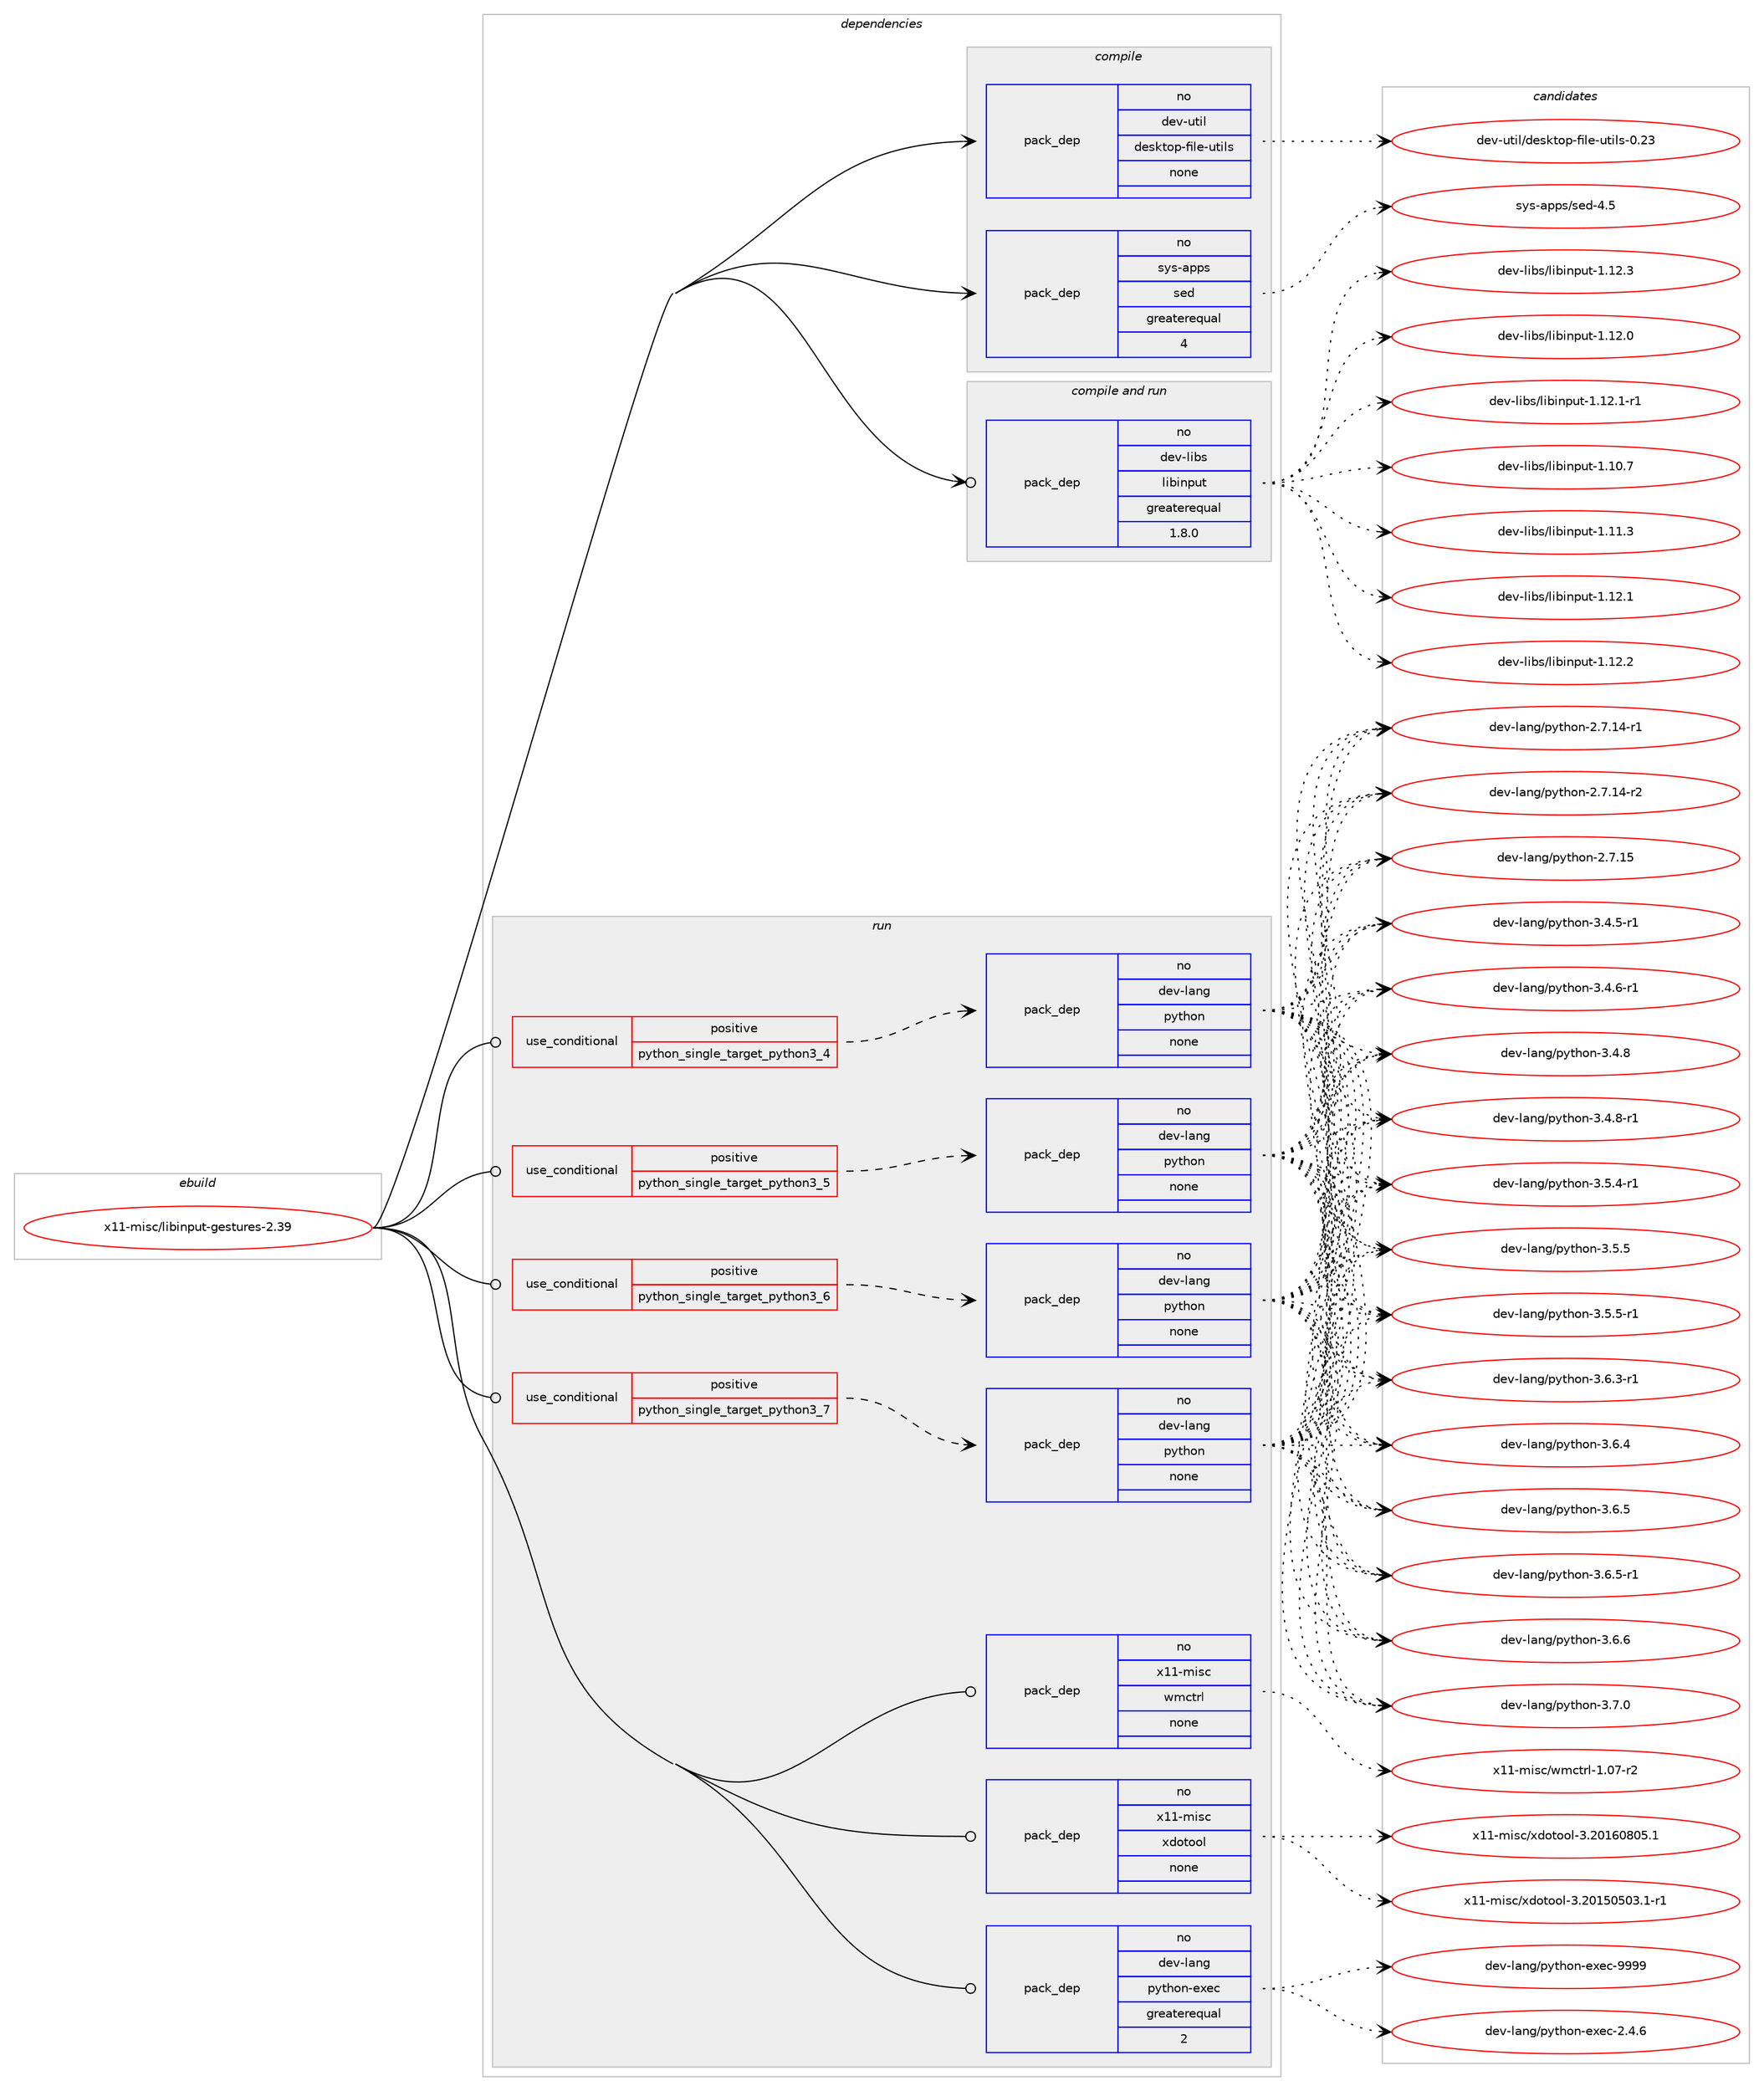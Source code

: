 digraph prolog {

# *************
# Graph options
# *************

newrank=true;
concentrate=true;
compound=true;
graph [rankdir=LR,fontname=Helvetica,fontsize=10,ranksep=1.5];#, ranksep=2.5, nodesep=0.2];
edge  [arrowhead=vee];
node  [fontname=Helvetica,fontsize=10];

# **********
# The ebuild
# **********

subgraph cluster_leftcol {
color=gray;
rank=same;
label=<<i>ebuild</i>>;
id [label="x11-misc/libinput-gestures-2.39", color=red, width=4, href="../x11-misc/libinput-gestures-2.39.svg"];
}

# ****************
# The dependencies
# ****************

subgraph cluster_midcol {
color=gray;
label=<<i>dependencies</i>>;
subgraph cluster_compile {
fillcolor="#eeeeee";
style=filled;
label=<<i>compile</i>>;
subgraph pack7485 {
dependency9416 [label=<<TABLE BORDER="0" CELLBORDER="1" CELLSPACING="0" CELLPADDING="4" WIDTH="220"><TR><TD ROWSPAN="6" CELLPADDING="30">pack_dep</TD></TR><TR><TD WIDTH="110">no</TD></TR><TR><TD>dev-util</TD></TR><TR><TD>desktop-file-utils</TD></TR><TR><TD>none</TD></TR><TR><TD></TD></TR></TABLE>>, shape=none, color=blue];
}
id:e -> dependency9416:w [weight=20,style="solid",arrowhead="vee"];
subgraph pack7486 {
dependency9417 [label=<<TABLE BORDER="0" CELLBORDER="1" CELLSPACING="0" CELLPADDING="4" WIDTH="220"><TR><TD ROWSPAN="6" CELLPADDING="30">pack_dep</TD></TR><TR><TD WIDTH="110">no</TD></TR><TR><TD>sys-apps</TD></TR><TR><TD>sed</TD></TR><TR><TD>greaterequal</TD></TR><TR><TD>4</TD></TR></TABLE>>, shape=none, color=blue];
}
id:e -> dependency9417:w [weight=20,style="solid",arrowhead="vee"];
}
subgraph cluster_compileandrun {
fillcolor="#eeeeee";
style=filled;
label=<<i>compile and run</i>>;
subgraph pack7487 {
dependency9418 [label=<<TABLE BORDER="0" CELLBORDER="1" CELLSPACING="0" CELLPADDING="4" WIDTH="220"><TR><TD ROWSPAN="6" CELLPADDING="30">pack_dep</TD></TR><TR><TD WIDTH="110">no</TD></TR><TR><TD>dev-libs</TD></TR><TR><TD>libinput</TD></TR><TR><TD>greaterequal</TD></TR><TR><TD>1.8.0</TD></TR></TABLE>>, shape=none, color=blue];
}
id:e -> dependency9418:w [weight=20,style="solid",arrowhead="odotvee"];
}
subgraph cluster_run {
fillcolor="#eeeeee";
style=filled;
label=<<i>run</i>>;
subgraph cond1703 {
dependency9419 [label=<<TABLE BORDER="0" CELLBORDER="1" CELLSPACING="0" CELLPADDING="4"><TR><TD ROWSPAN="3" CELLPADDING="10">use_conditional</TD></TR><TR><TD>positive</TD></TR><TR><TD>python_single_target_python3_4</TD></TR></TABLE>>, shape=none, color=red];
subgraph pack7488 {
dependency9420 [label=<<TABLE BORDER="0" CELLBORDER="1" CELLSPACING="0" CELLPADDING="4" WIDTH="220"><TR><TD ROWSPAN="6" CELLPADDING="30">pack_dep</TD></TR><TR><TD WIDTH="110">no</TD></TR><TR><TD>dev-lang</TD></TR><TR><TD>python</TD></TR><TR><TD>none</TD></TR><TR><TD></TD></TR></TABLE>>, shape=none, color=blue];
}
dependency9419:e -> dependency9420:w [weight=20,style="dashed",arrowhead="vee"];
}
id:e -> dependency9419:w [weight=20,style="solid",arrowhead="odot"];
subgraph cond1704 {
dependency9421 [label=<<TABLE BORDER="0" CELLBORDER="1" CELLSPACING="0" CELLPADDING="4"><TR><TD ROWSPAN="3" CELLPADDING="10">use_conditional</TD></TR><TR><TD>positive</TD></TR><TR><TD>python_single_target_python3_5</TD></TR></TABLE>>, shape=none, color=red];
subgraph pack7489 {
dependency9422 [label=<<TABLE BORDER="0" CELLBORDER="1" CELLSPACING="0" CELLPADDING="4" WIDTH="220"><TR><TD ROWSPAN="6" CELLPADDING="30">pack_dep</TD></TR><TR><TD WIDTH="110">no</TD></TR><TR><TD>dev-lang</TD></TR><TR><TD>python</TD></TR><TR><TD>none</TD></TR><TR><TD></TD></TR></TABLE>>, shape=none, color=blue];
}
dependency9421:e -> dependency9422:w [weight=20,style="dashed",arrowhead="vee"];
}
id:e -> dependency9421:w [weight=20,style="solid",arrowhead="odot"];
subgraph cond1705 {
dependency9423 [label=<<TABLE BORDER="0" CELLBORDER="1" CELLSPACING="0" CELLPADDING="4"><TR><TD ROWSPAN="3" CELLPADDING="10">use_conditional</TD></TR><TR><TD>positive</TD></TR><TR><TD>python_single_target_python3_6</TD></TR></TABLE>>, shape=none, color=red];
subgraph pack7490 {
dependency9424 [label=<<TABLE BORDER="0" CELLBORDER="1" CELLSPACING="0" CELLPADDING="4" WIDTH="220"><TR><TD ROWSPAN="6" CELLPADDING="30">pack_dep</TD></TR><TR><TD WIDTH="110">no</TD></TR><TR><TD>dev-lang</TD></TR><TR><TD>python</TD></TR><TR><TD>none</TD></TR><TR><TD></TD></TR></TABLE>>, shape=none, color=blue];
}
dependency9423:e -> dependency9424:w [weight=20,style="dashed",arrowhead="vee"];
}
id:e -> dependency9423:w [weight=20,style="solid",arrowhead="odot"];
subgraph cond1706 {
dependency9425 [label=<<TABLE BORDER="0" CELLBORDER="1" CELLSPACING="0" CELLPADDING="4"><TR><TD ROWSPAN="3" CELLPADDING="10">use_conditional</TD></TR><TR><TD>positive</TD></TR><TR><TD>python_single_target_python3_7</TD></TR></TABLE>>, shape=none, color=red];
subgraph pack7491 {
dependency9426 [label=<<TABLE BORDER="0" CELLBORDER="1" CELLSPACING="0" CELLPADDING="4" WIDTH="220"><TR><TD ROWSPAN="6" CELLPADDING="30">pack_dep</TD></TR><TR><TD WIDTH="110">no</TD></TR><TR><TD>dev-lang</TD></TR><TR><TD>python</TD></TR><TR><TD>none</TD></TR><TR><TD></TD></TR></TABLE>>, shape=none, color=blue];
}
dependency9425:e -> dependency9426:w [weight=20,style="dashed",arrowhead="vee"];
}
id:e -> dependency9425:w [weight=20,style="solid",arrowhead="odot"];
subgraph pack7492 {
dependency9427 [label=<<TABLE BORDER="0" CELLBORDER="1" CELLSPACING="0" CELLPADDING="4" WIDTH="220"><TR><TD ROWSPAN="6" CELLPADDING="30">pack_dep</TD></TR><TR><TD WIDTH="110">no</TD></TR><TR><TD>dev-lang</TD></TR><TR><TD>python-exec</TD></TR><TR><TD>greaterequal</TD></TR><TR><TD>2</TD></TR></TABLE>>, shape=none, color=blue];
}
id:e -> dependency9427:w [weight=20,style="solid",arrowhead="odot"];
subgraph pack7493 {
dependency9428 [label=<<TABLE BORDER="0" CELLBORDER="1" CELLSPACING="0" CELLPADDING="4" WIDTH="220"><TR><TD ROWSPAN="6" CELLPADDING="30">pack_dep</TD></TR><TR><TD WIDTH="110">no</TD></TR><TR><TD>x11-misc</TD></TR><TR><TD>wmctrl</TD></TR><TR><TD>none</TD></TR><TR><TD></TD></TR></TABLE>>, shape=none, color=blue];
}
id:e -> dependency9428:w [weight=20,style="solid",arrowhead="odot"];
subgraph pack7494 {
dependency9429 [label=<<TABLE BORDER="0" CELLBORDER="1" CELLSPACING="0" CELLPADDING="4" WIDTH="220"><TR><TD ROWSPAN="6" CELLPADDING="30">pack_dep</TD></TR><TR><TD WIDTH="110">no</TD></TR><TR><TD>x11-misc</TD></TR><TR><TD>xdotool</TD></TR><TR><TD>none</TD></TR><TR><TD></TD></TR></TABLE>>, shape=none, color=blue];
}
id:e -> dependency9429:w [weight=20,style="solid",arrowhead="odot"];
}
}

# **************
# The candidates
# **************

subgraph cluster_choices {
rank=same;
color=gray;
label=<<i>candidates</i>>;

subgraph choice7485 {
color=black;
nodesep=1;
choice100101118451171161051084710010111510711611111245102105108101451171161051081154548465051 [label="dev-util/desktop-file-utils-0.23", color=red, width=4,href="../dev-util/desktop-file-utils-0.23.svg"];
dependency9416:e -> choice100101118451171161051084710010111510711611111245102105108101451171161051081154548465051:w [style=dotted,weight="100"];
}
subgraph choice7486 {
color=black;
nodesep=1;
choice11512111545971121121154711510110045524653 [label="sys-apps/sed-4.5", color=red, width=4,href="../sys-apps/sed-4.5.svg"];
dependency9417:e -> choice11512111545971121121154711510110045524653:w [style=dotted,weight="100"];
}
subgraph choice7487 {
color=black;
nodesep=1;
choice1001011184510810598115471081059810511011211711645494649504648 [label="dev-libs/libinput-1.12.0", color=red, width=4,href="../dev-libs/libinput-1.12.0.svg"];
choice10010111845108105981154710810598105110112117116454946495046494511449 [label="dev-libs/libinput-1.12.1-r1", color=red, width=4,href="../dev-libs/libinput-1.12.1-r1.svg"];
choice1001011184510810598115471081059810511011211711645494649484655 [label="dev-libs/libinput-1.10.7", color=red, width=4,href="../dev-libs/libinput-1.10.7.svg"];
choice1001011184510810598115471081059810511011211711645494649494651 [label="dev-libs/libinput-1.11.3", color=red, width=4,href="../dev-libs/libinput-1.11.3.svg"];
choice1001011184510810598115471081059810511011211711645494649504649 [label="dev-libs/libinput-1.12.1", color=red, width=4,href="../dev-libs/libinput-1.12.1.svg"];
choice1001011184510810598115471081059810511011211711645494649504650 [label="dev-libs/libinput-1.12.2", color=red, width=4,href="../dev-libs/libinput-1.12.2.svg"];
choice1001011184510810598115471081059810511011211711645494649504651 [label="dev-libs/libinput-1.12.3", color=red, width=4,href="../dev-libs/libinput-1.12.3.svg"];
dependency9418:e -> choice1001011184510810598115471081059810511011211711645494649504648:w [style=dotted,weight="100"];
dependency9418:e -> choice10010111845108105981154710810598105110112117116454946495046494511449:w [style=dotted,weight="100"];
dependency9418:e -> choice1001011184510810598115471081059810511011211711645494649484655:w [style=dotted,weight="100"];
dependency9418:e -> choice1001011184510810598115471081059810511011211711645494649494651:w [style=dotted,weight="100"];
dependency9418:e -> choice1001011184510810598115471081059810511011211711645494649504649:w [style=dotted,weight="100"];
dependency9418:e -> choice1001011184510810598115471081059810511011211711645494649504650:w [style=dotted,weight="100"];
dependency9418:e -> choice1001011184510810598115471081059810511011211711645494649504651:w [style=dotted,weight="100"];
}
subgraph choice7488 {
color=black;
nodesep=1;
choice100101118451089711010347112121116104111110455046554649524511449 [label="dev-lang/python-2.7.14-r1", color=red, width=4,href="../dev-lang/python-2.7.14-r1.svg"];
choice100101118451089711010347112121116104111110455046554649524511450 [label="dev-lang/python-2.7.14-r2", color=red, width=4,href="../dev-lang/python-2.7.14-r2.svg"];
choice10010111845108971101034711212111610411111045504655464953 [label="dev-lang/python-2.7.15", color=red, width=4,href="../dev-lang/python-2.7.15.svg"];
choice1001011184510897110103471121211161041111104551465246534511449 [label="dev-lang/python-3.4.5-r1", color=red, width=4,href="../dev-lang/python-3.4.5-r1.svg"];
choice1001011184510897110103471121211161041111104551465246544511449 [label="dev-lang/python-3.4.6-r1", color=red, width=4,href="../dev-lang/python-3.4.6-r1.svg"];
choice100101118451089711010347112121116104111110455146524656 [label="dev-lang/python-3.4.8", color=red, width=4,href="../dev-lang/python-3.4.8.svg"];
choice1001011184510897110103471121211161041111104551465246564511449 [label="dev-lang/python-3.4.8-r1", color=red, width=4,href="../dev-lang/python-3.4.8-r1.svg"];
choice1001011184510897110103471121211161041111104551465346524511449 [label="dev-lang/python-3.5.4-r1", color=red, width=4,href="../dev-lang/python-3.5.4-r1.svg"];
choice100101118451089711010347112121116104111110455146534653 [label="dev-lang/python-3.5.5", color=red, width=4,href="../dev-lang/python-3.5.5.svg"];
choice1001011184510897110103471121211161041111104551465346534511449 [label="dev-lang/python-3.5.5-r1", color=red, width=4,href="../dev-lang/python-3.5.5-r1.svg"];
choice1001011184510897110103471121211161041111104551465446514511449 [label="dev-lang/python-3.6.3-r1", color=red, width=4,href="../dev-lang/python-3.6.3-r1.svg"];
choice100101118451089711010347112121116104111110455146544652 [label="dev-lang/python-3.6.4", color=red, width=4,href="../dev-lang/python-3.6.4.svg"];
choice100101118451089711010347112121116104111110455146544653 [label="dev-lang/python-3.6.5", color=red, width=4,href="../dev-lang/python-3.6.5.svg"];
choice1001011184510897110103471121211161041111104551465446534511449 [label="dev-lang/python-3.6.5-r1", color=red, width=4,href="../dev-lang/python-3.6.5-r1.svg"];
choice100101118451089711010347112121116104111110455146544654 [label="dev-lang/python-3.6.6", color=red, width=4,href="../dev-lang/python-3.6.6.svg"];
choice100101118451089711010347112121116104111110455146554648 [label="dev-lang/python-3.7.0", color=red, width=4,href="../dev-lang/python-3.7.0.svg"];
dependency9420:e -> choice100101118451089711010347112121116104111110455046554649524511449:w [style=dotted,weight="100"];
dependency9420:e -> choice100101118451089711010347112121116104111110455046554649524511450:w [style=dotted,weight="100"];
dependency9420:e -> choice10010111845108971101034711212111610411111045504655464953:w [style=dotted,weight="100"];
dependency9420:e -> choice1001011184510897110103471121211161041111104551465246534511449:w [style=dotted,weight="100"];
dependency9420:e -> choice1001011184510897110103471121211161041111104551465246544511449:w [style=dotted,weight="100"];
dependency9420:e -> choice100101118451089711010347112121116104111110455146524656:w [style=dotted,weight="100"];
dependency9420:e -> choice1001011184510897110103471121211161041111104551465246564511449:w [style=dotted,weight="100"];
dependency9420:e -> choice1001011184510897110103471121211161041111104551465346524511449:w [style=dotted,weight="100"];
dependency9420:e -> choice100101118451089711010347112121116104111110455146534653:w [style=dotted,weight="100"];
dependency9420:e -> choice1001011184510897110103471121211161041111104551465346534511449:w [style=dotted,weight="100"];
dependency9420:e -> choice1001011184510897110103471121211161041111104551465446514511449:w [style=dotted,weight="100"];
dependency9420:e -> choice100101118451089711010347112121116104111110455146544652:w [style=dotted,weight="100"];
dependency9420:e -> choice100101118451089711010347112121116104111110455146544653:w [style=dotted,weight="100"];
dependency9420:e -> choice1001011184510897110103471121211161041111104551465446534511449:w [style=dotted,weight="100"];
dependency9420:e -> choice100101118451089711010347112121116104111110455146544654:w [style=dotted,weight="100"];
dependency9420:e -> choice100101118451089711010347112121116104111110455146554648:w [style=dotted,weight="100"];
}
subgraph choice7489 {
color=black;
nodesep=1;
choice100101118451089711010347112121116104111110455046554649524511449 [label="dev-lang/python-2.7.14-r1", color=red, width=4,href="../dev-lang/python-2.7.14-r1.svg"];
choice100101118451089711010347112121116104111110455046554649524511450 [label="dev-lang/python-2.7.14-r2", color=red, width=4,href="../dev-lang/python-2.7.14-r2.svg"];
choice10010111845108971101034711212111610411111045504655464953 [label="dev-lang/python-2.7.15", color=red, width=4,href="../dev-lang/python-2.7.15.svg"];
choice1001011184510897110103471121211161041111104551465246534511449 [label="dev-lang/python-3.4.5-r1", color=red, width=4,href="../dev-lang/python-3.4.5-r1.svg"];
choice1001011184510897110103471121211161041111104551465246544511449 [label="dev-lang/python-3.4.6-r1", color=red, width=4,href="../dev-lang/python-3.4.6-r1.svg"];
choice100101118451089711010347112121116104111110455146524656 [label="dev-lang/python-3.4.8", color=red, width=4,href="../dev-lang/python-3.4.8.svg"];
choice1001011184510897110103471121211161041111104551465246564511449 [label="dev-lang/python-3.4.8-r1", color=red, width=4,href="../dev-lang/python-3.4.8-r1.svg"];
choice1001011184510897110103471121211161041111104551465346524511449 [label="dev-lang/python-3.5.4-r1", color=red, width=4,href="../dev-lang/python-3.5.4-r1.svg"];
choice100101118451089711010347112121116104111110455146534653 [label="dev-lang/python-3.5.5", color=red, width=4,href="../dev-lang/python-3.5.5.svg"];
choice1001011184510897110103471121211161041111104551465346534511449 [label="dev-lang/python-3.5.5-r1", color=red, width=4,href="../dev-lang/python-3.5.5-r1.svg"];
choice1001011184510897110103471121211161041111104551465446514511449 [label="dev-lang/python-3.6.3-r1", color=red, width=4,href="../dev-lang/python-3.6.3-r1.svg"];
choice100101118451089711010347112121116104111110455146544652 [label="dev-lang/python-3.6.4", color=red, width=4,href="../dev-lang/python-3.6.4.svg"];
choice100101118451089711010347112121116104111110455146544653 [label="dev-lang/python-3.6.5", color=red, width=4,href="../dev-lang/python-3.6.5.svg"];
choice1001011184510897110103471121211161041111104551465446534511449 [label="dev-lang/python-3.6.5-r1", color=red, width=4,href="../dev-lang/python-3.6.5-r1.svg"];
choice100101118451089711010347112121116104111110455146544654 [label="dev-lang/python-3.6.6", color=red, width=4,href="../dev-lang/python-3.6.6.svg"];
choice100101118451089711010347112121116104111110455146554648 [label="dev-lang/python-3.7.0", color=red, width=4,href="../dev-lang/python-3.7.0.svg"];
dependency9422:e -> choice100101118451089711010347112121116104111110455046554649524511449:w [style=dotted,weight="100"];
dependency9422:e -> choice100101118451089711010347112121116104111110455046554649524511450:w [style=dotted,weight="100"];
dependency9422:e -> choice10010111845108971101034711212111610411111045504655464953:w [style=dotted,weight="100"];
dependency9422:e -> choice1001011184510897110103471121211161041111104551465246534511449:w [style=dotted,weight="100"];
dependency9422:e -> choice1001011184510897110103471121211161041111104551465246544511449:w [style=dotted,weight="100"];
dependency9422:e -> choice100101118451089711010347112121116104111110455146524656:w [style=dotted,weight="100"];
dependency9422:e -> choice1001011184510897110103471121211161041111104551465246564511449:w [style=dotted,weight="100"];
dependency9422:e -> choice1001011184510897110103471121211161041111104551465346524511449:w [style=dotted,weight="100"];
dependency9422:e -> choice100101118451089711010347112121116104111110455146534653:w [style=dotted,weight="100"];
dependency9422:e -> choice1001011184510897110103471121211161041111104551465346534511449:w [style=dotted,weight="100"];
dependency9422:e -> choice1001011184510897110103471121211161041111104551465446514511449:w [style=dotted,weight="100"];
dependency9422:e -> choice100101118451089711010347112121116104111110455146544652:w [style=dotted,weight="100"];
dependency9422:e -> choice100101118451089711010347112121116104111110455146544653:w [style=dotted,weight="100"];
dependency9422:e -> choice1001011184510897110103471121211161041111104551465446534511449:w [style=dotted,weight="100"];
dependency9422:e -> choice100101118451089711010347112121116104111110455146544654:w [style=dotted,weight="100"];
dependency9422:e -> choice100101118451089711010347112121116104111110455146554648:w [style=dotted,weight="100"];
}
subgraph choice7490 {
color=black;
nodesep=1;
choice100101118451089711010347112121116104111110455046554649524511449 [label="dev-lang/python-2.7.14-r1", color=red, width=4,href="../dev-lang/python-2.7.14-r1.svg"];
choice100101118451089711010347112121116104111110455046554649524511450 [label="dev-lang/python-2.7.14-r2", color=red, width=4,href="../dev-lang/python-2.7.14-r2.svg"];
choice10010111845108971101034711212111610411111045504655464953 [label="dev-lang/python-2.7.15", color=red, width=4,href="../dev-lang/python-2.7.15.svg"];
choice1001011184510897110103471121211161041111104551465246534511449 [label="dev-lang/python-3.4.5-r1", color=red, width=4,href="../dev-lang/python-3.4.5-r1.svg"];
choice1001011184510897110103471121211161041111104551465246544511449 [label="dev-lang/python-3.4.6-r1", color=red, width=4,href="../dev-lang/python-3.4.6-r1.svg"];
choice100101118451089711010347112121116104111110455146524656 [label="dev-lang/python-3.4.8", color=red, width=4,href="../dev-lang/python-3.4.8.svg"];
choice1001011184510897110103471121211161041111104551465246564511449 [label="dev-lang/python-3.4.8-r1", color=red, width=4,href="../dev-lang/python-3.4.8-r1.svg"];
choice1001011184510897110103471121211161041111104551465346524511449 [label="dev-lang/python-3.5.4-r1", color=red, width=4,href="../dev-lang/python-3.5.4-r1.svg"];
choice100101118451089711010347112121116104111110455146534653 [label="dev-lang/python-3.5.5", color=red, width=4,href="../dev-lang/python-3.5.5.svg"];
choice1001011184510897110103471121211161041111104551465346534511449 [label="dev-lang/python-3.5.5-r1", color=red, width=4,href="../dev-lang/python-3.5.5-r1.svg"];
choice1001011184510897110103471121211161041111104551465446514511449 [label="dev-lang/python-3.6.3-r1", color=red, width=4,href="../dev-lang/python-3.6.3-r1.svg"];
choice100101118451089711010347112121116104111110455146544652 [label="dev-lang/python-3.6.4", color=red, width=4,href="../dev-lang/python-3.6.4.svg"];
choice100101118451089711010347112121116104111110455146544653 [label="dev-lang/python-3.6.5", color=red, width=4,href="../dev-lang/python-3.6.5.svg"];
choice1001011184510897110103471121211161041111104551465446534511449 [label="dev-lang/python-3.6.5-r1", color=red, width=4,href="../dev-lang/python-3.6.5-r1.svg"];
choice100101118451089711010347112121116104111110455146544654 [label="dev-lang/python-3.6.6", color=red, width=4,href="../dev-lang/python-3.6.6.svg"];
choice100101118451089711010347112121116104111110455146554648 [label="dev-lang/python-3.7.0", color=red, width=4,href="../dev-lang/python-3.7.0.svg"];
dependency9424:e -> choice100101118451089711010347112121116104111110455046554649524511449:w [style=dotted,weight="100"];
dependency9424:e -> choice100101118451089711010347112121116104111110455046554649524511450:w [style=dotted,weight="100"];
dependency9424:e -> choice10010111845108971101034711212111610411111045504655464953:w [style=dotted,weight="100"];
dependency9424:e -> choice1001011184510897110103471121211161041111104551465246534511449:w [style=dotted,weight="100"];
dependency9424:e -> choice1001011184510897110103471121211161041111104551465246544511449:w [style=dotted,weight="100"];
dependency9424:e -> choice100101118451089711010347112121116104111110455146524656:w [style=dotted,weight="100"];
dependency9424:e -> choice1001011184510897110103471121211161041111104551465246564511449:w [style=dotted,weight="100"];
dependency9424:e -> choice1001011184510897110103471121211161041111104551465346524511449:w [style=dotted,weight="100"];
dependency9424:e -> choice100101118451089711010347112121116104111110455146534653:w [style=dotted,weight="100"];
dependency9424:e -> choice1001011184510897110103471121211161041111104551465346534511449:w [style=dotted,weight="100"];
dependency9424:e -> choice1001011184510897110103471121211161041111104551465446514511449:w [style=dotted,weight="100"];
dependency9424:e -> choice100101118451089711010347112121116104111110455146544652:w [style=dotted,weight="100"];
dependency9424:e -> choice100101118451089711010347112121116104111110455146544653:w [style=dotted,weight="100"];
dependency9424:e -> choice1001011184510897110103471121211161041111104551465446534511449:w [style=dotted,weight="100"];
dependency9424:e -> choice100101118451089711010347112121116104111110455146544654:w [style=dotted,weight="100"];
dependency9424:e -> choice100101118451089711010347112121116104111110455146554648:w [style=dotted,weight="100"];
}
subgraph choice7491 {
color=black;
nodesep=1;
choice100101118451089711010347112121116104111110455046554649524511449 [label="dev-lang/python-2.7.14-r1", color=red, width=4,href="../dev-lang/python-2.7.14-r1.svg"];
choice100101118451089711010347112121116104111110455046554649524511450 [label="dev-lang/python-2.7.14-r2", color=red, width=4,href="../dev-lang/python-2.7.14-r2.svg"];
choice10010111845108971101034711212111610411111045504655464953 [label="dev-lang/python-2.7.15", color=red, width=4,href="../dev-lang/python-2.7.15.svg"];
choice1001011184510897110103471121211161041111104551465246534511449 [label="dev-lang/python-3.4.5-r1", color=red, width=4,href="../dev-lang/python-3.4.5-r1.svg"];
choice1001011184510897110103471121211161041111104551465246544511449 [label="dev-lang/python-3.4.6-r1", color=red, width=4,href="../dev-lang/python-3.4.6-r1.svg"];
choice100101118451089711010347112121116104111110455146524656 [label="dev-lang/python-3.4.8", color=red, width=4,href="../dev-lang/python-3.4.8.svg"];
choice1001011184510897110103471121211161041111104551465246564511449 [label="dev-lang/python-3.4.8-r1", color=red, width=4,href="../dev-lang/python-3.4.8-r1.svg"];
choice1001011184510897110103471121211161041111104551465346524511449 [label="dev-lang/python-3.5.4-r1", color=red, width=4,href="../dev-lang/python-3.5.4-r1.svg"];
choice100101118451089711010347112121116104111110455146534653 [label="dev-lang/python-3.5.5", color=red, width=4,href="../dev-lang/python-3.5.5.svg"];
choice1001011184510897110103471121211161041111104551465346534511449 [label="dev-lang/python-3.5.5-r1", color=red, width=4,href="../dev-lang/python-3.5.5-r1.svg"];
choice1001011184510897110103471121211161041111104551465446514511449 [label="dev-lang/python-3.6.3-r1", color=red, width=4,href="../dev-lang/python-3.6.3-r1.svg"];
choice100101118451089711010347112121116104111110455146544652 [label="dev-lang/python-3.6.4", color=red, width=4,href="../dev-lang/python-3.6.4.svg"];
choice100101118451089711010347112121116104111110455146544653 [label="dev-lang/python-3.6.5", color=red, width=4,href="../dev-lang/python-3.6.5.svg"];
choice1001011184510897110103471121211161041111104551465446534511449 [label="dev-lang/python-3.6.5-r1", color=red, width=4,href="../dev-lang/python-3.6.5-r1.svg"];
choice100101118451089711010347112121116104111110455146544654 [label="dev-lang/python-3.6.6", color=red, width=4,href="../dev-lang/python-3.6.6.svg"];
choice100101118451089711010347112121116104111110455146554648 [label="dev-lang/python-3.7.0", color=red, width=4,href="../dev-lang/python-3.7.0.svg"];
dependency9426:e -> choice100101118451089711010347112121116104111110455046554649524511449:w [style=dotted,weight="100"];
dependency9426:e -> choice100101118451089711010347112121116104111110455046554649524511450:w [style=dotted,weight="100"];
dependency9426:e -> choice10010111845108971101034711212111610411111045504655464953:w [style=dotted,weight="100"];
dependency9426:e -> choice1001011184510897110103471121211161041111104551465246534511449:w [style=dotted,weight="100"];
dependency9426:e -> choice1001011184510897110103471121211161041111104551465246544511449:w [style=dotted,weight="100"];
dependency9426:e -> choice100101118451089711010347112121116104111110455146524656:w [style=dotted,weight="100"];
dependency9426:e -> choice1001011184510897110103471121211161041111104551465246564511449:w [style=dotted,weight="100"];
dependency9426:e -> choice1001011184510897110103471121211161041111104551465346524511449:w [style=dotted,weight="100"];
dependency9426:e -> choice100101118451089711010347112121116104111110455146534653:w [style=dotted,weight="100"];
dependency9426:e -> choice1001011184510897110103471121211161041111104551465346534511449:w [style=dotted,weight="100"];
dependency9426:e -> choice1001011184510897110103471121211161041111104551465446514511449:w [style=dotted,weight="100"];
dependency9426:e -> choice100101118451089711010347112121116104111110455146544652:w [style=dotted,weight="100"];
dependency9426:e -> choice100101118451089711010347112121116104111110455146544653:w [style=dotted,weight="100"];
dependency9426:e -> choice1001011184510897110103471121211161041111104551465446534511449:w [style=dotted,weight="100"];
dependency9426:e -> choice100101118451089711010347112121116104111110455146544654:w [style=dotted,weight="100"];
dependency9426:e -> choice100101118451089711010347112121116104111110455146554648:w [style=dotted,weight="100"];
}
subgraph choice7492 {
color=black;
nodesep=1;
choice1001011184510897110103471121211161041111104510112010199455046524654 [label="dev-lang/python-exec-2.4.6", color=red, width=4,href="../dev-lang/python-exec-2.4.6.svg"];
choice10010111845108971101034711212111610411111045101120101994557575757 [label="dev-lang/python-exec-9999", color=red, width=4,href="../dev-lang/python-exec-9999.svg"];
dependency9427:e -> choice1001011184510897110103471121211161041111104510112010199455046524654:w [style=dotted,weight="100"];
dependency9427:e -> choice10010111845108971101034711212111610411111045101120101994557575757:w [style=dotted,weight="100"];
}
subgraph choice7493 {
color=black;
nodesep=1;
choice12049494510910511599471191099911611410845494648554511450 [label="x11-misc/wmctrl-1.07-r2", color=red, width=4,href="../x11-misc/wmctrl-1.07-r2.svg"];
dependency9428:e -> choice12049494510910511599471191099911611410845494648554511450:w [style=dotted,weight="100"];
}
subgraph choice7494 {
color=black;
nodesep=1;
choice1204949451091051159947120100111116111111108455146504849534853485146494511449 [label="x11-misc/xdotool-3.20150503.1-r1", color=red, width=4,href="../x11-misc/xdotool-3.20150503.1-r1.svg"];
choice120494945109105115994712010011111611111110845514650484954485648534649 [label="x11-misc/xdotool-3.20160805.1", color=red, width=4,href="../x11-misc/xdotool-3.20160805.1.svg"];
dependency9429:e -> choice1204949451091051159947120100111116111111108455146504849534853485146494511449:w [style=dotted,weight="100"];
dependency9429:e -> choice120494945109105115994712010011111611111110845514650484954485648534649:w [style=dotted,weight="100"];
}
}

}
